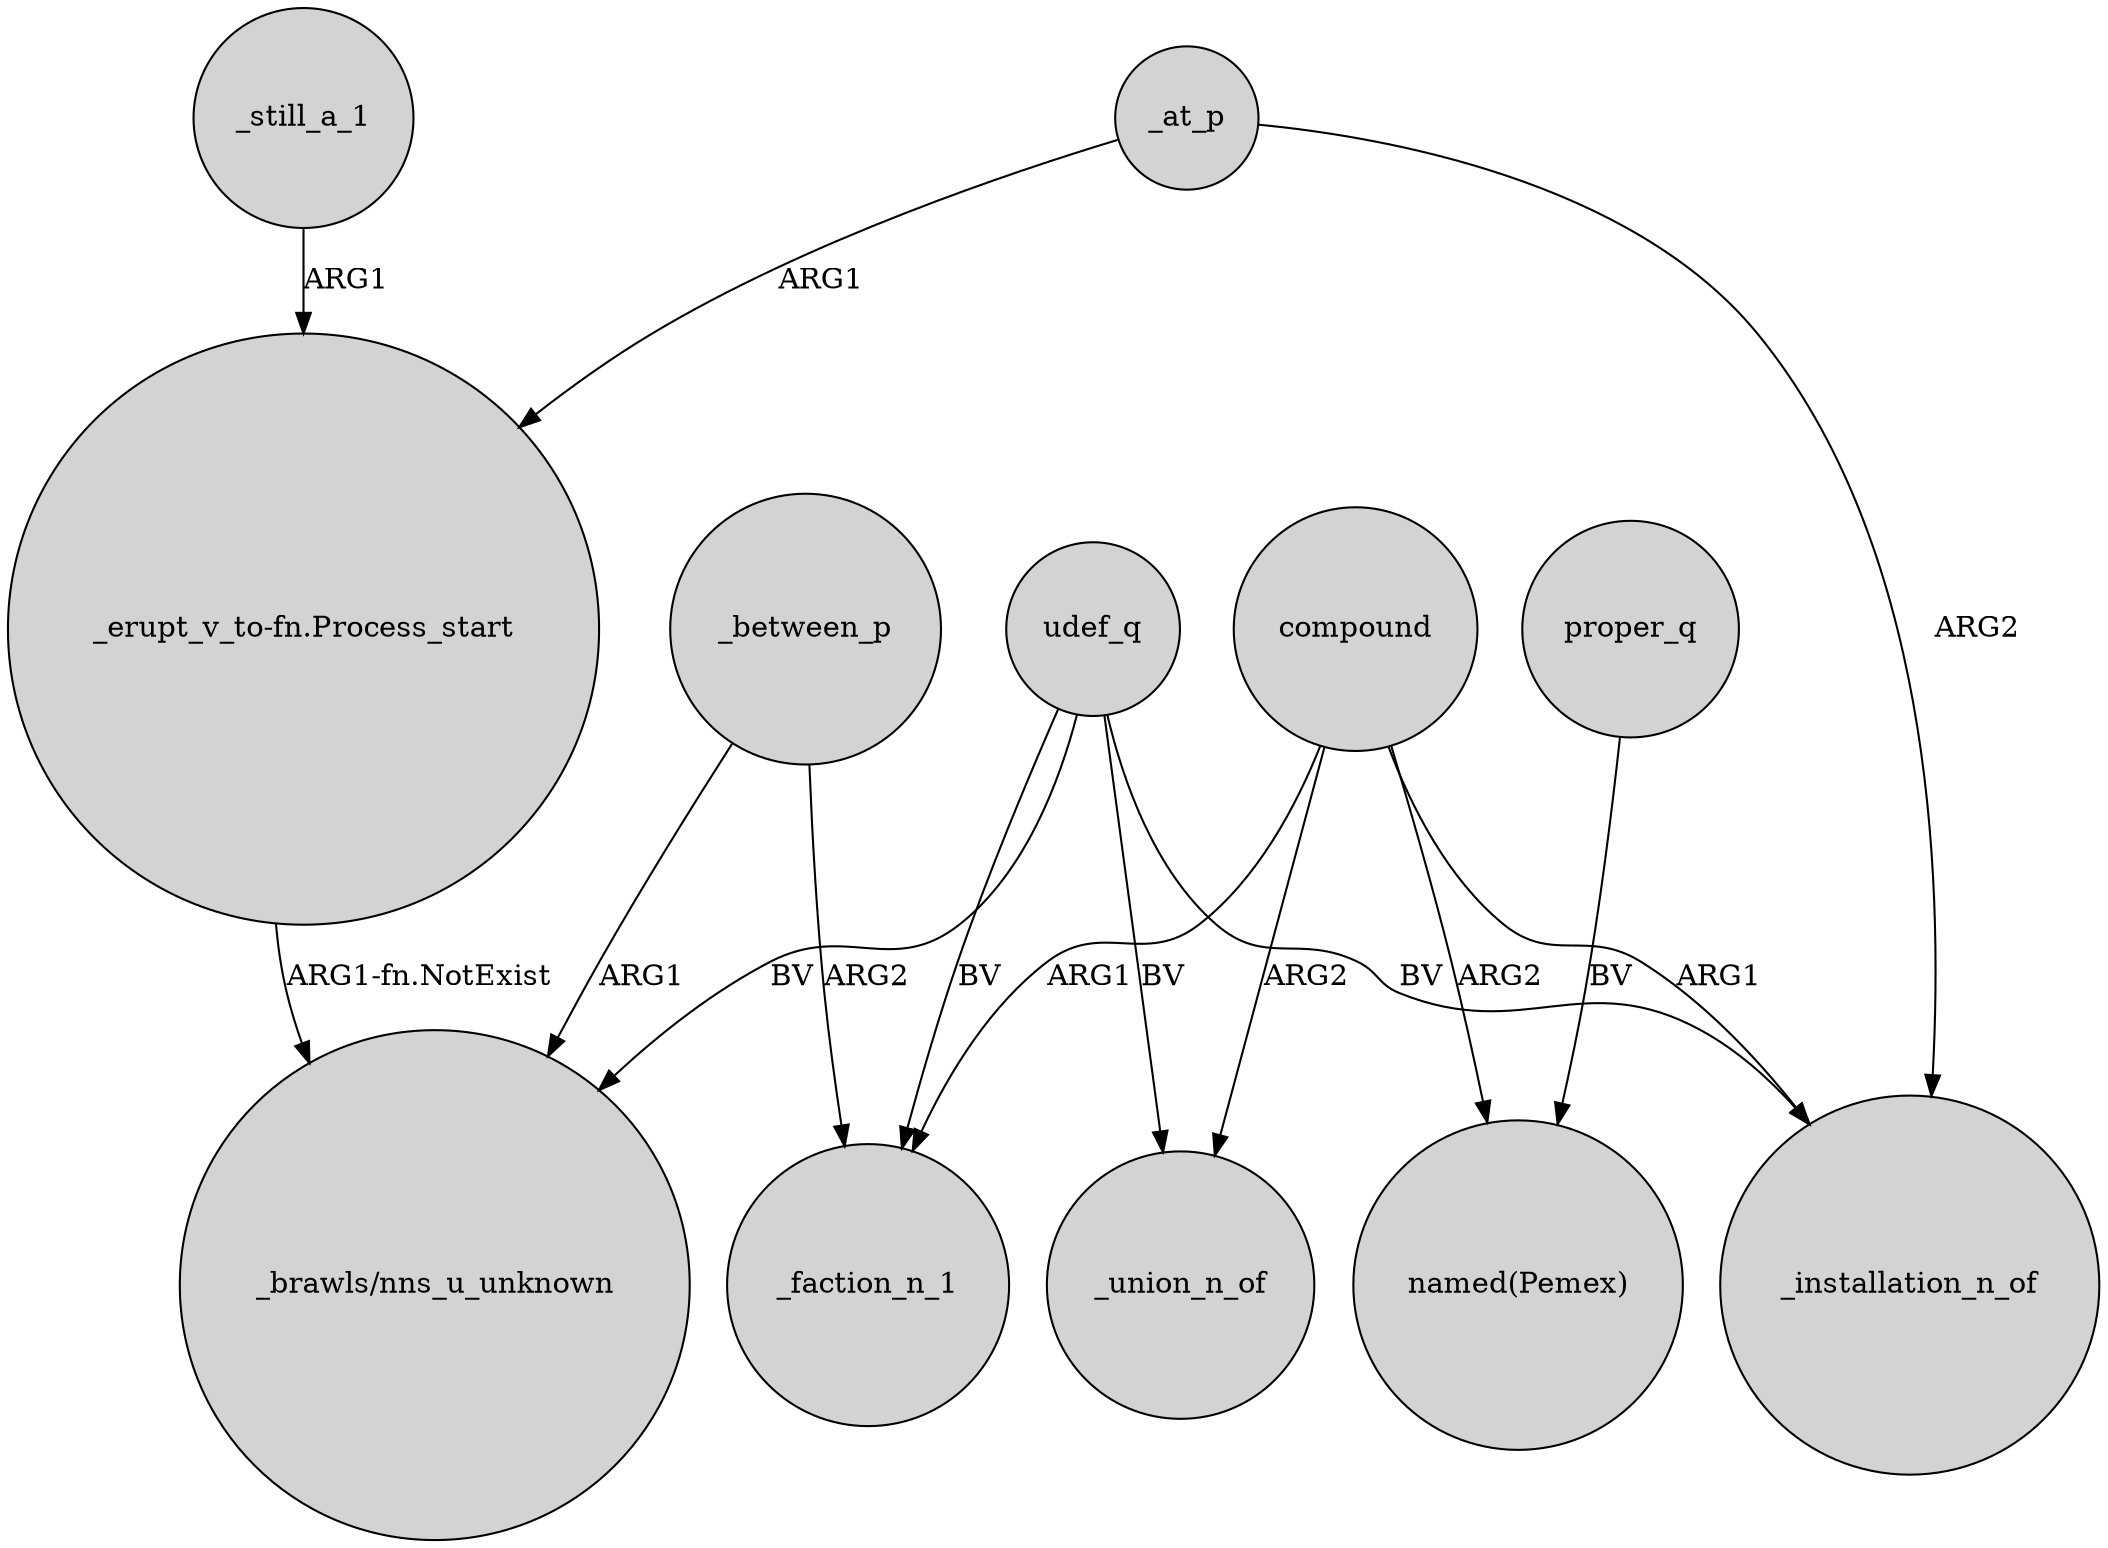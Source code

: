 digraph {
	node [shape=circle style=filled]
	_at_p -> "_erupt_v_to-fn.Process_start" [label=ARG1]
	compound -> _union_n_of [label=ARG2]
	udef_q -> _union_n_of [label=BV]
	udef_q -> "_brawls/nns_u_unknown" [label=BV]
	compound -> _faction_n_1 [label=ARG1]
	_between_p -> "_brawls/nns_u_unknown" [label=ARG1]
	_still_a_1 -> "_erupt_v_to-fn.Process_start" [label=ARG1]
	proper_q -> "named(Pemex)" [label=BV]
	compound -> "named(Pemex)" [label=ARG2]
	_between_p -> _faction_n_1 [label=ARG2]
	compound -> _installation_n_of [label=ARG1]
	udef_q -> _installation_n_of [label=BV]
	_at_p -> _installation_n_of [label=ARG2]
	"_erupt_v_to-fn.Process_start" -> "_brawls/nns_u_unknown" [label="ARG1-fn.NotExist"]
	udef_q -> _faction_n_1 [label=BV]
}
